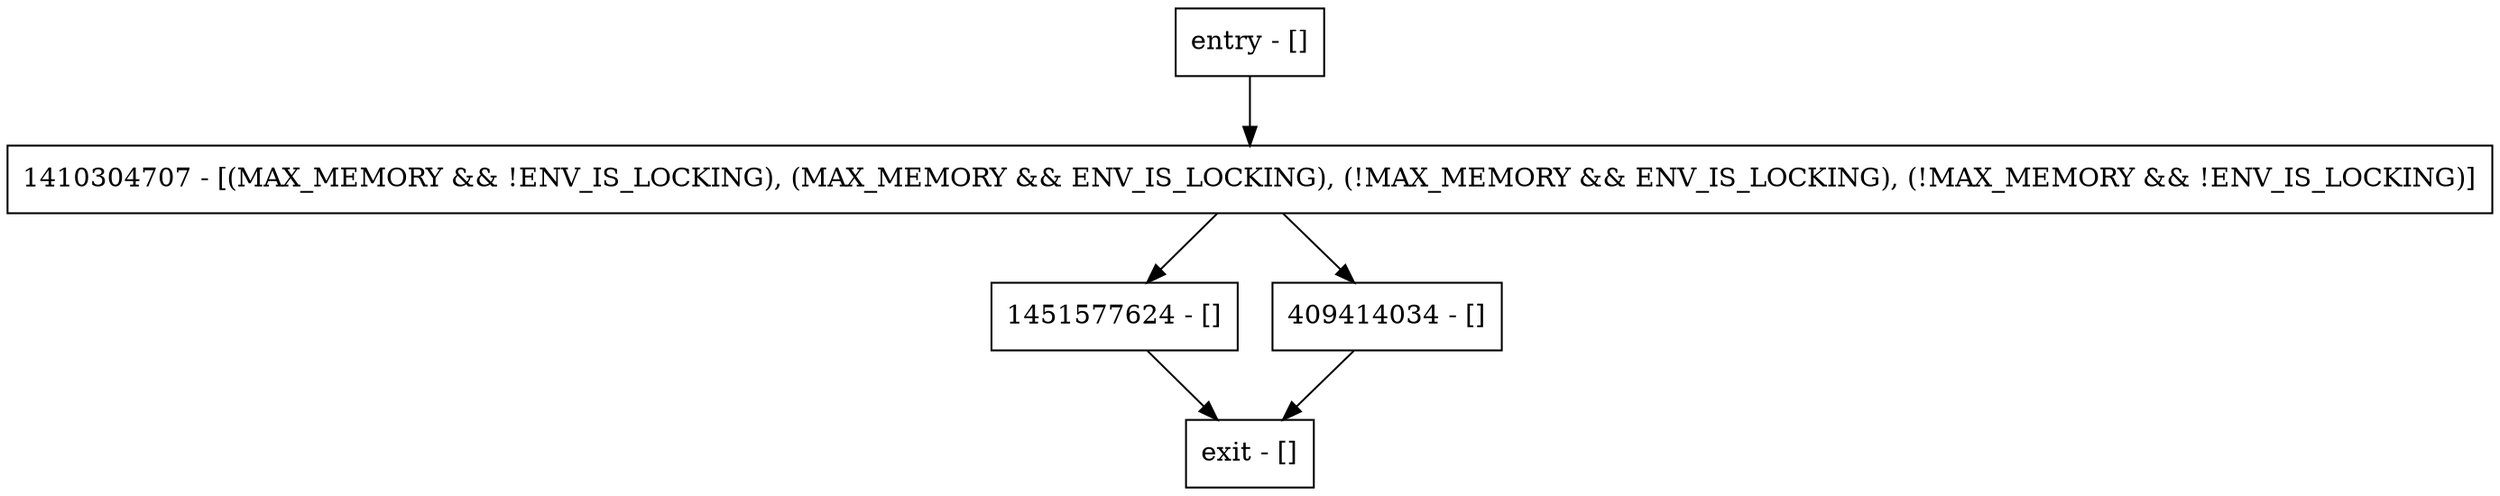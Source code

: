 digraph typeForDbName {
node [shape=record];
entry [label="entry - []"];
exit [label="exit - []"];
1410304707 [label="1410304707 - [(MAX_MEMORY && !ENV_IS_LOCKING), (MAX_MEMORY && ENV_IS_LOCKING), (!MAX_MEMORY && ENV_IS_LOCKING), (!MAX_MEMORY && !ENV_IS_LOCKING)]"];
1451577624 [label="1451577624 - []"];
409414034 [label="409414034 - []"];
entry;
exit;
entry -> 1410304707;
1410304707 -> 1451577624;
1410304707 -> 409414034;
1451577624 -> exit;
409414034 -> exit;
}
